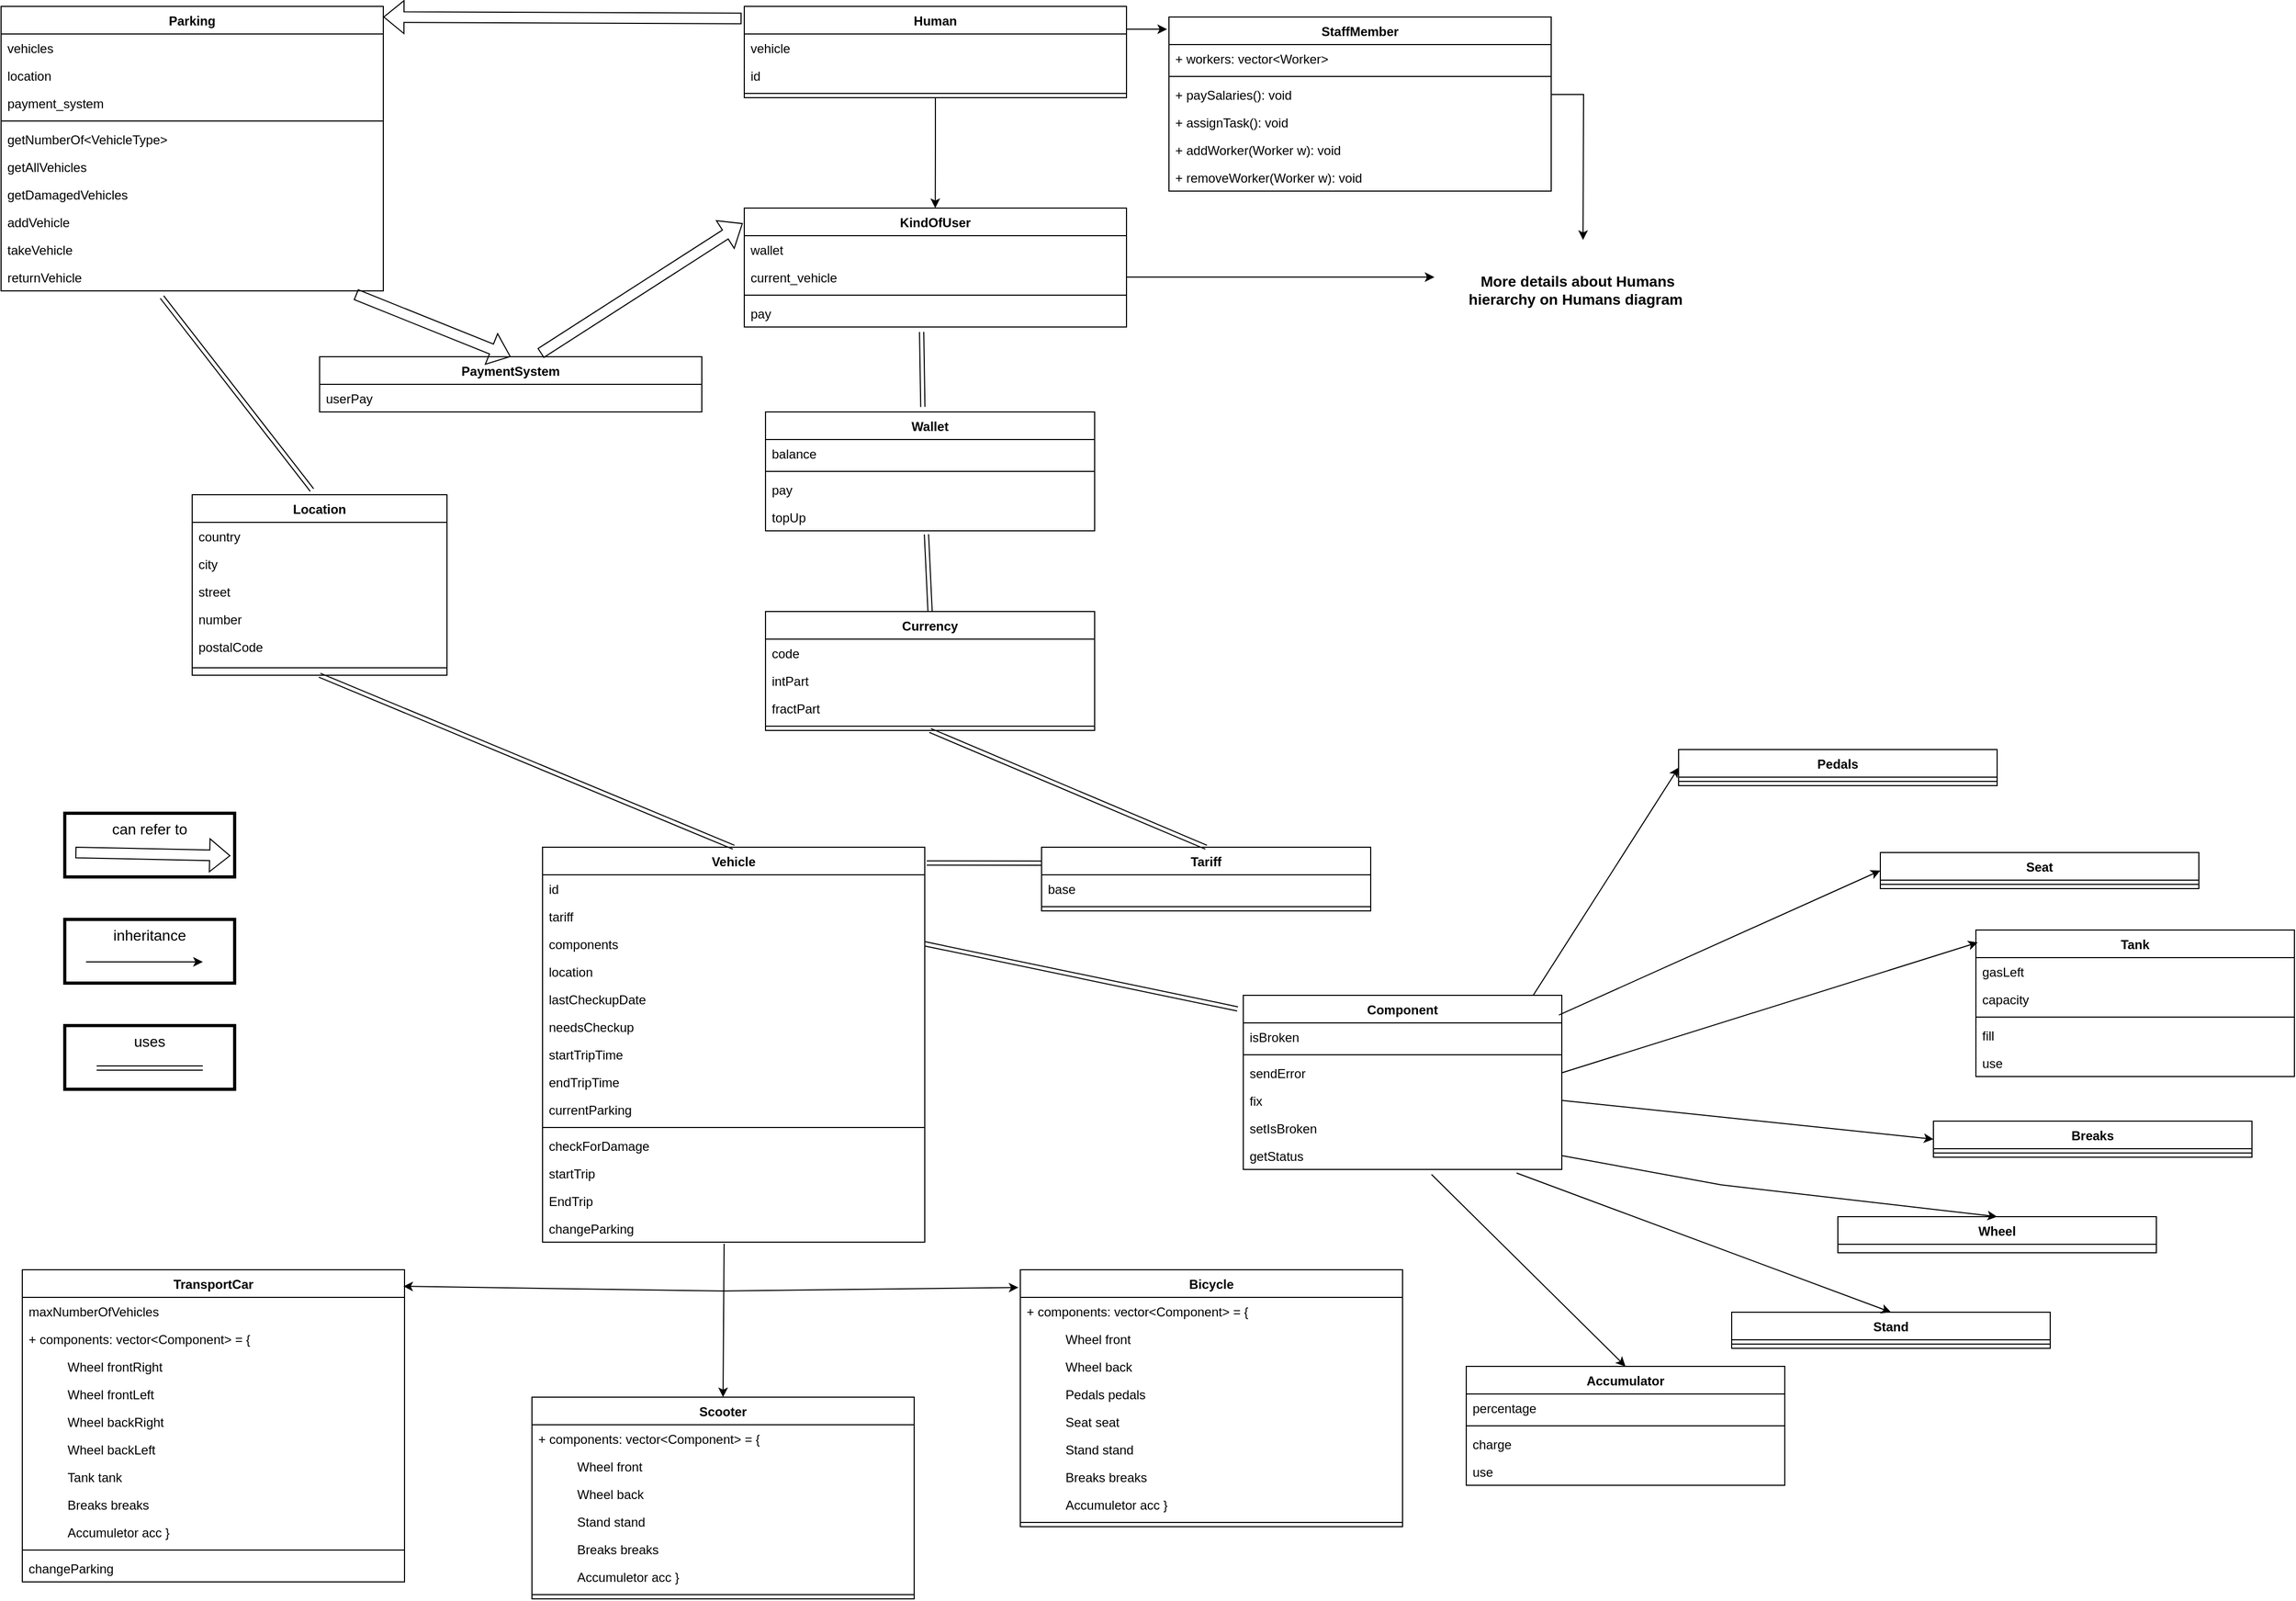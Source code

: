 <mxfile version="17.4.2" type="device"><diagram id="S_4VAa4CwIKbhs6M_bEo" name="project VETURILO"><mxGraphModel dx="2755" dy="2143" grid="1" gridSize="10" guides="1" tooltips="1" connect="1" arrows="1" fold="1" page="1" pageScale="1" pageWidth="2336" pageHeight="1654" math="0" shadow="0"><root><mxCell id="0"/><mxCell id="1" parent="0"/><mxCell id="WSlUKeIX54f9UJ-esuJ2-68" value="" style="rounded=0;whiteSpace=wrap;html=1;fontSize=14;strokeWidth=3;fillColor=none;" vertex="1" parent="1"><mxGeometry x="110" y="990" width="160" height="60" as="geometry"/></mxCell><mxCell id="YLOUUDb55RD043kRqQN2-1" value="Parking" style="swimlane;fontStyle=1;align=center;verticalAlign=top;childLayout=stackLayout;horizontal=1;startSize=26;horizontalStack=0;resizeParent=1;resizeParentMax=0;resizeLast=0;collapsible=1;marginBottom=0;" parent="1" vertex="1"><mxGeometry x="50" y="30" width="360" height="268" as="geometry"><mxRectangle x="150" y="107" width="80" height="26" as="alternateBounds"/></mxGeometry></mxCell><mxCell id="YLOUUDb55RD043kRqQN2-2" value="vehicles" style="text;strokeColor=none;fillColor=none;align=left;verticalAlign=top;spacingLeft=4;spacingRight=4;overflow=hidden;rotatable=0;points=[[0,0.5],[1,0.5]];portConstraint=eastwest;" parent="YLOUUDb55RD043kRqQN2-1" vertex="1"><mxGeometry y="26" width="360" height="26" as="geometry"/></mxCell><mxCell id="YLOUUDb55RD043kRqQN2-6" value="location" style="text;strokeColor=none;fillColor=none;align=left;verticalAlign=top;spacingLeft=4;spacingRight=4;overflow=hidden;rotatable=0;points=[[0,0.5],[1,0.5]];portConstraint=eastwest;" parent="YLOUUDb55RD043kRqQN2-1" vertex="1"><mxGeometry y="52" width="360" height="26" as="geometry"/></mxCell><mxCell id="YLOUUDb55RD043kRqQN2-11" value="payment_system" style="text;strokeColor=none;fillColor=none;align=left;verticalAlign=top;spacingLeft=4;spacingRight=4;overflow=hidden;rotatable=0;points=[[0,0.5],[1,0.5]];portConstraint=eastwest;" parent="YLOUUDb55RD043kRqQN2-1" vertex="1"><mxGeometry y="78" width="360" height="26" as="geometry"/></mxCell><mxCell id="YLOUUDb55RD043kRqQN2-3" value="" style="line;strokeWidth=1;fillColor=none;align=left;verticalAlign=middle;spacingTop=-1;spacingLeft=3;spacingRight=3;rotatable=0;labelPosition=right;points=[];portConstraint=eastwest;" parent="YLOUUDb55RD043kRqQN2-1" vertex="1"><mxGeometry y="104" width="360" height="8" as="geometry"/></mxCell><mxCell id="YLOUUDb55RD043kRqQN2-4" value="getNumberOf&lt;VehicleType&gt;" style="text;strokeColor=none;fillColor=none;align=left;verticalAlign=top;spacingLeft=4;spacingRight=4;overflow=hidden;rotatable=0;points=[[0,0.5],[1,0.5]];portConstraint=eastwest;" parent="YLOUUDb55RD043kRqQN2-1" vertex="1"><mxGeometry y="112" width="360" height="26" as="geometry"/></mxCell><mxCell id="YLOUUDb55RD043kRqQN2-7" value="getAllVehicles" style="text;strokeColor=none;fillColor=none;align=left;verticalAlign=top;spacingLeft=4;spacingRight=4;overflow=hidden;rotatable=0;points=[[0,0.5],[1,0.5]];portConstraint=eastwest;" parent="YLOUUDb55RD043kRqQN2-1" vertex="1"><mxGeometry y="138" width="360" height="26" as="geometry"/></mxCell><mxCell id="YLOUUDb55RD043kRqQN2-9" value="getDamagedVehicles" style="text;strokeColor=none;fillColor=none;align=left;verticalAlign=top;spacingLeft=4;spacingRight=4;overflow=hidden;rotatable=0;points=[[0,0.5],[1,0.5]];portConstraint=eastwest;" parent="YLOUUDb55RD043kRqQN2-1" vertex="1"><mxGeometry y="164" width="360" height="26" as="geometry"/></mxCell><mxCell id="YLOUUDb55RD043kRqQN2-8" value="addVehicle" style="text;strokeColor=none;fillColor=none;align=left;verticalAlign=top;spacingLeft=4;spacingRight=4;overflow=hidden;rotatable=0;points=[[0,0.5],[1,0.5]];portConstraint=eastwest;" parent="YLOUUDb55RD043kRqQN2-1" vertex="1"><mxGeometry y="190" width="360" height="26" as="geometry"/></mxCell><mxCell id="YLOUUDb55RD043kRqQN2-10" value="takeVehicle" style="text;strokeColor=none;fillColor=none;align=left;verticalAlign=top;spacingLeft=4;spacingRight=4;overflow=hidden;rotatable=0;points=[[0,0.5],[1,0.5]];portConstraint=eastwest;" parent="YLOUUDb55RD043kRqQN2-1" vertex="1"><mxGeometry y="216" width="360" height="26" as="geometry"/></mxCell><mxCell id="bBmMnNdwkHCHEvJm9ipz-1" value="returnVehicle" style="text;strokeColor=none;fillColor=none;align=left;verticalAlign=top;spacingLeft=4;spacingRight=4;overflow=hidden;rotatable=0;points=[[0,0.5],[1,0.5]];portConstraint=eastwest;" parent="YLOUUDb55RD043kRqQN2-1" vertex="1"><mxGeometry y="242" width="360" height="26" as="geometry"/></mxCell><mxCell id="WSlUKeIX54f9UJ-esuJ2-1" style="edgeStyle=orthogonalEdgeStyle;rounded=0;orthogonalLoop=1;jettySize=auto;html=1;exitX=1;exitY=0.25;exitDx=0;exitDy=0;entryX=-0.005;entryY=0.066;entryDx=0;entryDy=0;entryPerimeter=0;" edge="1" parent="1" source="YLOUUDb55RD043kRqQN2-27" target="bBmMnNdwkHCHEvJm9ipz-4"><mxGeometry relative="1" as="geometry"/></mxCell><mxCell id="WSlUKeIX54f9UJ-esuJ2-2" style="edgeStyle=orthogonalEdgeStyle;rounded=0;orthogonalLoop=1;jettySize=auto;html=1;exitX=0.5;exitY=1;exitDx=0;exitDy=0;" edge="1" parent="1" source="YLOUUDb55RD043kRqQN2-27"><mxGeometry relative="1" as="geometry"><mxPoint x="929.882" y="220" as="targetPoint"/></mxGeometry></mxCell><mxCell id="YLOUUDb55RD043kRqQN2-27" value="Human" style="swimlane;fontStyle=1;align=center;verticalAlign=top;childLayout=stackLayout;horizontal=1;startSize=26;horizontalStack=0;resizeParent=1;resizeParentMax=0;resizeLast=0;collapsible=1;marginBottom=0;" parent="1" vertex="1"><mxGeometry x="750" y="30" width="360" height="86" as="geometry"><mxRectangle x="150" y="107" width="80" height="26" as="alternateBounds"/></mxGeometry></mxCell><mxCell id="YLOUUDb55RD043kRqQN2-29" value="vehicle" style="text;strokeColor=none;fillColor=none;align=left;verticalAlign=top;spacingLeft=4;spacingRight=4;overflow=hidden;rotatable=0;points=[[0,0.5],[1,0.5]];portConstraint=eastwest;" parent="YLOUUDb55RD043kRqQN2-27" vertex="1"><mxGeometry y="26" width="360" height="26" as="geometry"/></mxCell><mxCell id="bBmMnNdwkHCHEvJm9ipz-19" value="id" style="text;strokeColor=none;fillColor=none;align=left;verticalAlign=top;spacingLeft=4;spacingRight=4;overflow=hidden;rotatable=0;points=[[0,0.5],[1,0.5]];portConstraint=eastwest;" parent="YLOUUDb55RD043kRqQN2-27" vertex="1"><mxGeometry y="52" width="360" height="26" as="geometry"/></mxCell><mxCell id="YLOUUDb55RD043kRqQN2-31" value="" style="line;strokeWidth=1;fillColor=none;align=left;verticalAlign=middle;spacingTop=-1;spacingLeft=3;spacingRight=3;rotatable=0;labelPosition=right;points=[];portConstraint=eastwest;" parent="YLOUUDb55RD043kRqQN2-27" vertex="1"><mxGeometry y="78" width="360" height="8" as="geometry"/></mxCell><mxCell id="YLOUUDb55RD043kRqQN2-45" value="Currency" style="swimlane;fontStyle=1;align=center;verticalAlign=top;childLayout=stackLayout;horizontal=1;startSize=26;horizontalStack=0;resizeParent=1;resizeParentMax=0;resizeLast=0;collapsible=1;marginBottom=0;" parent="1" vertex="1"><mxGeometry x="770" y="600" width="310" height="112" as="geometry"><mxRectangle x="1160" y="450" width="80" height="26" as="alternateBounds"/></mxGeometry></mxCell><mxCell id="YLOUUDb55RD043kRqQN2-46" value="code" style="text;strokeColor=none;fillColor=none;align=left;verticalAlign=top;spacingLeft=4;spacingRight=4;overflow=hidden;rotatable=0;points=[[0,0.5],[1,0.5]];portConstraint=eastwest;" parent="YLOUUDb55RD043kRqQN2-45" vertex="1"><mxGeometry y="26" width="310" height="26" as="geometry"/></mxCell><mxCell id="YLOUUDb55RD043kRqQN2-47" value="intPart" style="text;strokeColor=none;fillColor=none;align=left;verticalAlign=top;spacingLeft=4;spacingRight=4;overflow=hidden;rotatable=0;points=[[0,0.5],[1,0.5]];portConstraint=eastwest;" parent="YLOUUDb55RD043kRqQN2-45" vertex="1"><mxGeometry y="52" width="310" height="26" as="geometry"/></mxCell><mxCell id="YLOUUDb55RD043kRqQN2-48" value="fractPart" style="text;strokeColor=none;fillColor=none;align=left;verticalAlign=top;spacingLeft=4;spacingRight=4;overflow=hidden;rotatable=0;points=[[0,0.5],[1,0.5]];portConstraint=eastwest;" parent="YLOUUDb55RD043kRqQN2-45" vertex="1"><mxGeometry y="78" width="310" height="26" as="geometry"/></mxCell><mxCell id="YLOUUDb55RD043kRqQN2-49" value="" style="line;strokeWidth=1;fillColor=none;align=left;verticalAlign=middle;spacingTop=-1;spacingLeft=3;spacingRight=3;rotatable=0;labelPosition=right;points=[];portConstraint=eastwest;" parent="YLOUUDb55RD043kRqQN2-45" vertex="1"><mxGeometry y="104" width="310" height="8" as="geometry"/></mxCell><mxCell id="YLOUUDb55RD043kRqQN2-58" value="Location" style="swimlane;fontStyle=1;align=center;verticalAlign=top;childLayout=stackLayout;horizontal=1;startSize=26;horizontalStack=0;resizeParent=1;resizeParentMax=0;resizeLast=0;collapsible=1;marginBottom=0;" parent="1" vertex="1"><mxGeometry x="230" y="490" width="240" height="170" as="geometry"><mxRectangle x="150" y="107" width="80" height="26" as="alternateBounds"/></mxGeometry></mxCell><mxCell id="YLOUUDb55RD043kRqQN2-59" value="country" style="text;strokeColor=none;fillColor=none;align=left;verticalAlign=top;spacingLeft=4;spacingRight=4;overflow=hidden;rotatable=0;points=[[0,0.5],[1,0.5]];portConstraint=eastwest;" parent="YLOUUDb55RD043kRqQN2-58" vertex="1"><mxGeometry y="26" width="240" height="26" as="geometry"/></mxCell><mxCell id="YLOUUDb55RD043kRqQN2-60" value="city" style="text;strokeColor=none;fillColor=none;align=left;verticalAlign=top;spacingLeft=4;spacingRight=4;overflow=hidden;rotatable=0;points=[[0,0.5],[1,0.5]];portConstraint=eastwest;" parent="YLOUUDb55RD043kRqQN2-58" vertex="1"><mxGeometry y="52" width="240" height="26" as="geometry"/></mxCell><mxCell id="YLOUUDb55RD043kRqQN2-61" value="street" style="text;strokeColor=none;fillColor=none;align=left;verticalAlign=top;spacingLeft=4;spacingRight=4;overflow=hidden;rotatable=0;points=[[0,0.5],[1,0.5]];portConstraint=eastwest;" parent="YLOUUDb55RD043kRqQN2-58" vertex="1"><mxGeometry y="78" width="240" height="26" as="geometry"/></mxCell><mxCell id="YLOUUDb55RD043kRqQN2-64" value="number" style="text;strokeColor=none;fillColor=none;align=left;verticalAlign=top;spacingLeft=4;spacingRight=4;overflow=hidden;rotatable=0;points=[[0,0.5],[1,0.5]];portConstraint=eastwest;" parent="YLOUUDb55RD043kRqQN2-58" vertex="1"><mxGeometry y="104" width="240" height="26" as="geometry"/></mxCell><mxCell id="YLOUUDb55RD043kRqQN2-65" value="postalCode" style="text;strokeColor=none;fillColor=none;align=left;verticalAlign=top;spacingLeft=4;spacingRight=4;overflow=hidden;rotatable=0;points=[[0,0.5],[1,0.5]];portConstraint=eastwest;" parent="YLOUUDb55RD043kRqQN2-58" vertex="1"><mxGeometry y="130" width="240" height="26" as="geometry"/></mxCell><mxCell id="YLOUUDb55RD043kRqQN2-62" value="" style="line;strokeWidth=1;fillColor=none;align=left;verticalAlign=middle;spacingTop=-1;spacingLeft=3;spacingRight=3;rotatable=0;labelPosition=right;points=[];portConstraint=eastwest;" parent="YLOUUDb55RD043kRqQN2-58" vertex="1"><mxGeometry y="156" width="240" height="14" as="geometry"/></mxCell><mxCell id="f3sCzH0tAhXxh5UKrFag-5" value="" style="shape=flexArrow;endArrow=classic;html=1;rounded=0;exitX=-0.007;exitY=0.133;exitDx=0;exitDy=0;exitPerimeter=0;entryX=1.003;entryY=0.048;entryDx=0;entryDy=0;entryPerimeter=0;" parent="1" edge="1" source="YLOUUDb55RD043kRqQN2-27"><mxGeometry width="50" height="50" relative="1" as="geometry"><mxPoint x="647.84" y="41.266" as="sourcePoint"/><mxPoint x="410.0" y="39.998" as="targetPoint"/></mxGeometry></mxCell><mxCell id="bBmMnNdwkHCHEvJm9ipz-4" value="StaffMember" style="swimlane;fontStyle=1;align=center;verticalAlign=top;childLayout=stackLayout;horizontal=1;startSize=26;horizontalStack=0;resizeParent=1;resizeParentMax=0;resizeLast=0;collapsible=1;marginBottom=0;" parent="1" vertex="1"><mxGeometry x="1150" y="40" width="360" height="164" as="geometry"><mxRectangle x="150" y="107" width="80" height="26" as="alternateBounds"/></mxGeometry></mxCell><mxCell id="bBmMnNdwkHCHEvJm9ipz-5" value="+ workers: vector&lt;Worker&gt;" style="text;strokeColor=none;fillColor=none;align=left;verticalAlign=top;spacingLeft=4;spacingRight=4;overflow=hidden;rotatable=0;points=[[0,0.5],[1,0.5]];portConstraint=eastwest;" parent="bBmMnNdwkHCHEvJm9ipz-4" vertex="1"><mxGeometry y="26" width="360" height="26" as="geometry"/></mxCell><mxCell id="bBmMnNdwkHCHEvJm9ipz-8" value="" style="line;strokeWidth=1;fillColor=none;align=left;verticalAlign=middle;spacingTop=-1;spacingLeft=3;spacingRight=3;rotatable=0;labelPosition=right;points=[];portConstraint=eastwest;" parent="bBmMnNdwkHCHEvJm9ipz-4" vertex="1"><mxGeometry y="52" width="360" height="8" as="geometry"/></mxCell><mxCell id="bBmMnNdwkHCHEvJm9ipz-9" value="+ paySalaries(): void" style="text;strokeColor=none;fillColor=none;align=left;verticalAlign=top;spacingLeft=4;spacingRight=4;overflow=hidden;rotatable=0;points=[[0,0.5],[1,0.5]];portConstraint=eastwest;" parent="bBmMnNdwkHCHEvJm9ipz-4" vertex="1"><mxGeometry y="60" width="360" height="26" as="geometry"/></mxCell><mxCell id="bBmMnNdwkHCHEvJm9ipz-29" value="+ assignTask(): void" style="text;strokeColor=none;fillColor=none;align=left;verticalAlign=top;spacingLeft=4;spacingRight=4;overflow=hidden;rotatable=0;points=[[0,0.5],[1,0.5]];portConstraint=eastwest;" parent="bBmMnNdwkHCHEvJm9ipz-4" vertex="1"><mxGeometry y="86" width="360" height="26" as="geometry"/></mxCell><mxCell id="bBmMnNdwkHCHEvJm9ipz-25" value="+ addWorker(Worker w): void" style="text;strokeColor=none;fillColor=none;align=left;verticalAlign=top;spacingLeft=4;spacingRight=4;overflow=hidden;rotatable=0;points=[[0,0.5],[1,0.5]];portConstraint=eastwest;" parent="bBmMnNdwkHCHEvJm9ipz-4" vertex="1"><mxGeometry y="112" width="360" height="26" as="geometry"/></mxCell><mxCell id="bBmMnNdwkHCHEvJm9ipz-28" value="+ removeWorker(Worker w): void" style="text;strokeColor=none;fillColor=none;align=left;verticalAlign=top;spacingLeft=4;spacingRight=4;overflow=hidden;rotatable=0;points=[[0,0.5],[1,0.5]];portConstraint=eastwest;" parent="bBmMnNdwkHCHEvJm9ipz-4" vertex="1"><mxGeometry y="138" width="360" height="26" as="geometry"/></mxCell><mxCell id="qJ2LaeB5k4yHCNqP4Zvv-1" value="Component" style="swimlane;fontStyle=1;align=center;verticalAlign=top;childLayout=stackLayout;horizontal=1;startSize=26;horizontalStack=0;resizeParent=1;resizeParentMax=0;resizeLast=0;collapsible=1;marginBottom=0;" parent="1" vertex="1"><mxGeometry x="1220" y="961.5" width="300" height="164" as="geometry"><mxRectangle x="150" y="107" width="80" height="26" as="alternateBounds"/></mxGeometry></mxCell><mxCell id="qJ2LaeB5k4yHCNqP4Zvv-2" value="isBroken" style="text;strokeColor=none;fillColor=none;align=left;verticalAlign=top;spacingLeft=4;spacingRight=4;overflow=hidden;rotatable=0;points=[[0,0.5],[1,0.5]];portConstraint=eastwest;" parent="qJ2LaeB5k4yHCNqP4Zvv-1" vertex="1"><mxGeometry y="26" width="300" height="26" as="geometry"/></mxCell><mxCell id="qJ2LaeB5k4yHCNqP4Zvv-6" value="" style="line;strokeWidth=1;fillColor=none;align=left;verticalAlign=middle;spacingTop=-1;spacingLeft=3;spacingRight=3;rotatable=0;labelPosition=right;points=[];portConstraint=eastwest;" parent="qJ2LaeB5k4yHCNqP4Zvv-1" vertex="1"><mxGeometry y="52" width="300" height="8" as="geometry"/></mxCell><mxCell id="qJ2LaeB5k4yHCNqP4Zvv-7" value="sendError" style="text;strokeColor=none;fillColor=none;align=left;verticalAlign=top;spacingLeft=4;spacingRight=4;overflow=hidden;rotatable=0;points=[[0,0.5],[1,0.5]];portConstraint=eastwest;" parent="qJ2LaeB5k4yHCNqP4Zvv-1" vertex="1"><mxGeometry y="60" width="300" height="26" as="geometry"/></mxCell><mxCell id="qJ2LaeB5k4yHCNqP4Zvv-8" value="fix" style="text;strokeColor=none;fillColor=none;align=left;verticalAlign=top;spacingLeft=4;spacingRight=4;overflow=hidden;rotatable=0;points=[[0,0.5],[1,0.5]];portConstraint=eastwest;" parent="qJ2LaeB5k4yHCNqP4Zvv-1" vertex="1"><mxGeometry y="86" width="300" height="26" as="geometry"/></mxCell><mxCell id="qJ2LaeB5k4yHCNqP4Zvv-9" value="setIsBroken" style="text;strokeColor=none;fillColor=none;align=left;verticalAlign=top;spacingLeft=4;spacingRight=4;overflow=hidden;rotatable=0;points=[[0,0.5],[1,0.5]];portConstraint=eastwest;" parent="qJ2LaeB5k4yHCNqP4Zvv-1" vertex="1"><mxGeometry y="112" width="300" height="26" as="geometry"/></mxCell><mxCell id="qJ2LaeB5k4yHCNqP4Zvv-10" value="getStatus" style="text;strokeColor=none;fillColor=none;align=left;verticalAlign=top;spacingLeft=4;spacingRight=4;overflow=hidden;rotatable=0;points=[[0,0.5],[1,0.5]];portConstraint=eastwest;" parent="qJ2LaeB5k4yHCNqP4Zvv-1" vertex="1"><mxGeometry y="138" width="300" height="26" as="geometry"/></mxCell><mxCell id="qJ2LaeB5k4yHCNqP4Zvv-11" value="Accumulator" style="swimlane;fontStyle=1;align=center;verticalAlign=top;childLayout=stackLayout;horizontal=1;startSize=26;horizontalStack=0;resizeParent=1;resizeParentMax=0;resizeLast=0;collapsible=1;marginBottom=0;" parent="1" vertex="1"><mxGeometry x="1430" y="1311" width="300" height="112" as="geometry"><mxRectangle x="150" y="107" width="80" height="26" as="alternateBounds"/></mxGeometry></mxCell><mxCell id="qJ2LaeB5k4yHCNqP4Zvv-12" value="percentage" style="text;strokeColor=none;fillColor=none;align=left;verticalAlign=top;spacingLeft=4;spacingRight=4;overflow=hidden;rotatable=0;points=[[0,0.5],[1,0.5]];portConstraint=eastwest;" parent="qJ2LaeB5k4yHCNqP4Zvv-11" vertex="1"><mxGeometry y="26" width="300" height="26" as="geometry"/></mxCell><mxCell id="qJ2LaeB5k4yHCNqP4Zvv-13" value="" style="line;strokeWidth=1;fillColor=none;align=left;verticalAlign=middle;spacingTop=-1;spacingLeft=3;spacingRight=3;rotatable=0;labelPosition=right;points=[];portConstraint=eastwest;" parent="qJ2LaeB5k4yHCNqP4Zvv-11" vertex="1"><mxGeometry y="52" width="300" height="8" as="geometry"/></mxCell><mxCell id="qJ2LaeB5k4yHCNqP4Zvv-15" value="charge" style="text;strokeColor=none;fillColor=none;align=left;verticalAlign=top;spacingLeft=4;spacingRight=4;overflow=hidden;rotatable=0;points=[[0,0.5],[1,0.5]];portConstraint=eastwest;" parent="qJ2LaeB5k4yHCNqP4Zvv-11" vertex="1"><mxGeometry y="60" width="300" height="26" as="geometry"/></mxCell><mxCell id="qJ2LaeB5k4yHCNqP4Zvv-16" value="use" style="text;strokeColor=none;fillColor=none;align=left;verticalAlign=top;spacingLeft=4;spacingRight=4;overflow=hidden;rotatable=0;points=[[0,0.5],[1,0.5]];portConstraint=eastwest;" parent="qJ2LaeB5k4yHCNqP4Zvv-11" vertex="1"><mxGeometry y="86" width="300" height="26" as="geometry"/></mxCell><mxCell id="qJ2LaeB5k4yHCNqP4Zvv-18" value="Stand" style="swimlane;fontStyle=1;align=center;verticalAlign=top;childLayout=stackLayout;horizontal=1;startSize=26;horizontalStack=0;resizeParent=1;resizeParentMax=0;resizeLast=0;collapsible=1;marginBottom=0;" parent="1" vertex="1"><mxGeometry x="1680" y="1260" width="300" height="34" as="geometry"><mxRectangle x="150" y="107" width="80" height="26" as="alternateBounds"/></mxGeometry></mxCell><mxCell id="qJ2LaeB5k4yHCNqP4Zvv-20" value="" style="line;strokeWidth=1;fillColor=none;align=left;verticalAlign=middle;spacingTop=-1;spacingLeft=3;spacingRight=3;rotatable=0;labelPosition=right;points=[];portConstraint=eastwest;" parent="qJ2LaeB5k4yHCNqP4Zvv-18" vertex="1"><mxGeometry y="26" width="300" height="8" as="geometry"/></mxCell><mxCell id="qJ2LaeB5k4yHCNqP4Zvv-25" value="Wheel" style="swimlane;fontStyle=1;align=center;verticalAlign=top;childLayout=stackLayout;horizontal=1;startSize=26;horizontalStack=0;resizeParent=1;resizeParentMax=0;resizeLast=0;collapsible=1;marginBottom=0;" parent="1" vertex="1"><mxGeometry x="1780" y="1170" width="300" height="34" as="geometry"><mxRectangle x="150" y="107" width="80" height="26" as="alternateBounds"/></mxGeometry></mxCell><mxCell id="qJ2LaeB5k4yHCNqP4Zvv-32" value="Tank" style="swimlane;fontStyle=1;align=center;verticalAlign=top;childLayout=stackLayout;horizontal=1;startSize=26;horizontalStack=0;resizeParent=1;resizeParentMax=0;resizeLast=0;collapsible=1;marginBottom=0;" parent="1" vertex="1"><mxGeometry x="1910" y="900" width="300" height="138" as="geometry"><mxRectangle x="150" y="107" width="80" height="26" as="alternateBounds"/></mxGeometry></mxCell><mxCell id="qJ2LaeB5k4yHCNqP4Zvv-33" value="gasLeft" style="text;strokeColor=none;fillColor=none;align=left;verticalAlign=top;spacingLeft=4;spacingRight=4;overflow=hidden;rotatable=0;points=[[0,0.5],[1,0.5]];portConstraint=eastwest;" parent="qJ2LaeB5k4yHCNqP4Zvv-32" vertex="1"><mxGeometry y="26" width="300" height="26" as="geometry"/></mxCell><mxCell id="qJ2LaeB5k4yHCNqP4Zvv-60" value="capacity" style="text;strokeColor=none;fillColor=none;align=left;verticalAlign=top;spacingLeft=4;spacingRight=4;overflow=hidden;rotatable=0;points=[[0,0.5],[1,0.5]];portConstraint=eastwest;" parent="qJ2LaeB5k4yHCNqP4Zvv-32" vertex="1"><mxGeometry y="52" width="300" height="26" as="geometry"/></mxCell><mxCell id="qJ2LaeB5k4yHCNqP4Zvv-34" value="" style="line;strokeWidth=1;fillColor=none;align=left;verticalAlign=middle;spacingTop=-1;spacingLeft=3;spacingRight=3;rotatable=0;labelPosition=right;points=[];portConstraint=eastwest;" parent="qJ2LaeB5k4yHCNqP4Zvv-32" vertex="1"><mxGeometry y="78" width="300" height="8" as="geometry"/></mxCell><mxCell id="qJ2LaeB5k4yHCNqP4Zvv-36" value="fill" style="text;strokeColor=none;fillColor=none;align=left;verticalAlign=top;spacingLeft=4;spacingRight=4;overflow=hidden;rotatable=0;points=[[0,0.5],[1,0.5]];portConstraint=eastwest;" parent="qJ2LaeB5k4yHCNqP4Zvv-32" vertex="1"><mxGeometry y="86" width="300" height="26" as="geometry"/></mxCell><mxCell id="qJ2LaeB5k4yHCNqP4Zvv-37" value="use" style="text;strokeColor=none;fillColor=none;align=left;verticalAlign=top;spacingLeft=4;spacingRight=4;overflow=hidden;rotatable=0;points=[[0,0.5],[1,0.5]];portConstraint=eastwest;" parent="qJ2LaeB5k4yHCNqP4Zvv-32" vertex="1"><mxGeometry y="112" width="300" height="26" as="geometry"/></mxCell><mxCell id="qJ2LaeB5k4yHCNqP4Zvv-39" value="Seat" style="swimlane;fontStyle=1;align=center;verticalAlign=top;childLayout=stackLayout;horizontal=1;startSize=26;horizontalStack=0;resizeParent=1;resizeParentMax=0;resizeLast=0;collapsible=1;marginBottom=0;" parent="1" vertex="1"><mxGeometry x="1820" y="827" width="300" height="34" as="geometry"><mxRectangle x="150" y="107" width="80" height="26" as="alternateBounds"/></mxGeometry></mxCell><mxCell id="qJ2LaeB5k4yHCNqP4Zvv-41" value="" style="line;strokeWidth=1;fillColor=none;align=left;verticalAlign=middle;spacingTop=-1;spacingLeft=3;spacingRight=3;rotatable=0;labelPosition=right;points=[];portConstraint=eastwest;" parent="qJ2LaeB5k4yHCNqP4Zvv-39" vertex="1"><mxGeometry y="26" width="300" height="8" as="geometry"/></mxCell><mxCell id="qJ2LaeB5k4yHCNqP4Zvv-46" value="Pedals" style="swimlane;fontStyle=1;align=center;verticalAlign=top;childLayout=stackLayout;horizontal=1;startSize=26;horizontalStack=0;resizeParent=1;resizeParentMax=0;resizeLast=0;collapsible=1;marginBottom=0;" parent="1" vertex="1"><mxGeometry x="1630" y="730" width="300" height="34" as="geometry"><mxRectangle x="150" y="107" width="80" height="26" as="alternateBounds"/></mxGeometry></mxCell><mxCell id="qJ2LaeB5k4yHCNqP4Zvv-48" value="" style="line;strokeWidth=1;fillColor=none;align=left;verticalAlign=middle;spacingTop=-1;spacingLeft=3;spacingRight=3;rotatable=0;labelPosition=right;points=[];portConstraint=eastwest;" parent="qJ2LaeB5k4yHCNqP4Zvv-46" vertex="1"><mxGeometry y="26" width="300" height="8" as="geometry"/></mxCell><mxCell id="qJ2LaeB5k4yHCNqP4Zvv-53" value="Breaks" style="swimlane;fontStyle=1;align=center;verticalAlign=top;childLayout=stackLayout;horizontal=1;startSize=26;horizontalStack=0;resizeParent=1;resizeParentMax=0;resizeLast=0;collapsible=1;marginBottom=0;" parent="1" vertex="1"><mxGeometry x="1870" y="1080" width="300" height="34" as="geometry"><mxRectangle x="150" y="107" width="80" height="26" as="alternateBounds"/></mxGeometry></mxCell><mxCell id="qJ2LaeB5k4yHCNqP4Zvv-55" value="" style="line;strokeWidth=1;fillColor=none;align=left;verticalAlign=middle;spacingTop=-1;spacingLeft=3;spacingRight=3;rotatable=0;labelPosition=right;points=[];portConstraint=eastwest;" parent="qJ2LaeB5k4yHCNqP4Zvv-53" vertex="1"><mxGeometry y="26" width="300" height="8" as="geometry"/></mxCell><mxCell id="qJ2LaeB5k4yHCNqP4Zvv-70" value="Vehicle" style="swimlane;fontStyle=1;align=center;verticalAlign=top;childLayout=stackLayout;horizontal=1;startSize=26;horizontalStack=0;resizeParent=1;resizeParentMax=0;resizeLast=0;collapsible=1;marginBottom=0;" parent="1" vertex="1"><mxGeometry x="560" y="822" width="360" height="372" as="geometry"><mxRectangle x="150" y="107" width="80" height="26" as="alternateBounds"/></mxGeometry></mxCell><mxCell id="qJ2LaeB5k4yHCNqP4Zvv-71" value="id" style="text;strokeColor=none;fillColor=none;align=left;verticalAlign=top;spacingLeft=4;spacingRight=4;overflow=hidden;rotatable=0;points=[[0,0.5],[1,0.5]];portConstraint=eastwest;" parent="qJ2LaeB5k4yHCNqP4Zvv-70" vertex="1"><mxGeometry y="26" width="360" height="26" as="geometry"/></mxCell><mxCell id="WSlUKeIX54f9UJ-esuJ2-43" value="tariff" style="text;strokeColor=none;fillColor=none;align=left;verticalAlign=top;spacingLeft=4;spacingRight=4;overflow=hidden;rotatable=0;points=[[0,0.5],[1,0.5]];portConstraint=eastwest;" vertex="1" parent="qJ2LaeB5k4yHCNqP4Zvv-70"><mxGeometry y="52" width="360" height="26" as="geometry"/></mxCell><mxCell id="qJ2LaeB5k4yHCNqP4Zvv-72" value="components" style="text;strokeColor=none;fillColor=none;align=left;verticalAlign=top;spacingLeft=4;spacingRight=4;overflow=hidden;rotatable=0;points=[[0,0.5],[1,0.5]];portConstraint=eastwest;" parent="qJ2LaeB5k4yHCNqP4Zvv-70" vertex="1"><mxGeometry y="78" width="360" height="26" as="geometry"/></mxCell><mxCell id="qJ2LaeB5k4yHCNqP4Zvv-73" value="location" style="text;strokeColor=none;fillColor=none;align=left;verticalAlign=top;spacingLeft=4;spacingRight=4;overflow=hidden;rotatable=0;points=[[0,0.5],[1,0.5]];portConstraint=eastwest;" parent="qJ2LaeB5k4yHCNqP4Zvv-70" vertex="1"><mxGeometry y="104" width="360" height="26" as="geometry"/></mxCell><mxCell id="qJ2LaeB5k4yHCNqP4Zvv-77" value="lastCheckupDate" style="text;strokeColor=none;fillColor=none;align=left;verticalAlign=top;spacingLeft=4;spacingRight=4;overflow=hidden;rotatable=0;points=[[0,0.5],[1,0.5]];portConstraint=eastwest;" parent="qJ2LaeB5k4yHCNqP4Zvv-70" vertex="1"><mxGeometry y="130" width="360" height="26" as="geometry"/></mxCell><mxCell id="qJ2LaeB5k4yHCNqP4Zvv-78" value="needsCheckup" style="text;strokeColor=none;fillColor=none;align=left;verticalAlign=top;spacingLeft=4;spacingRight=4;overflow=hidden;rotatable=0;points=[[0,0.5],[1,0.5]];portConstraint=eastwest;" parent="qJ2LaeB5k4yHCNqP4Zvv-70" vertex="1"><mxGeometry y="156" width="360" height="26" as="geometry"/></mxCell><mxCell id="qJ2LaeB5k4yHCNqP4Zvv-79" value="startTripTime" style="text;strokeColor=none;fillColor=none;align=left;verticalAlign=top;spacingLeft=4;spacingRight=4;overflow=hidden;rotatable=0;points=[[0,0.5],[1,0.5]];portConstraint=eastwest;" parent="qJ2LaeB5k4yHCNqP4Zvv-70" vertex="1"><mxGeometry y="182" width="360" height="26" as="geometry"/></mxCell><mxCell id="qJ2LaeB5k4yHCNqP4Zvv-80" value="endTripTime" style="text;strokeColor=none;fillColor=none;align=left;verticalAlign=top;spacingLeft=4;spacingRight=4;overflow=hidden;rotatable=0;points=[[0,0.5],[1,0.5]];portConstraint=eastwest;" parent="qJ2LaeB5k4yHCNqP4Zvv-70" vertex="1"><mxGeometry y="208" width="360" height="26" as="geometry"/></mxCell><mxCell id="WSlUKeIX54f9UJ-esuJ2-11" value="currentParking" style="text;strokeColor=none;fillColor=none;align=left;verticalAlign=top;spacingLeft=4;spacingRight=4;overflow=hidden;rotatable=0;points=[[0,0.5],[1,0.5]];portConstraint=eastwest;" vertex="1" parent="qJ2LaeB5k4yHCNqP4Zvv-70"><mxGeometry y="234" width="360" height="26" as="geometry"/></mxCell><mxCell id="qJ2LaeB5k4yHCNqP4Zvv-74" value="" style="line;strokeWidth=1;fillColor=none;align=left;verticalAlign=middle;spacingTop=-1;spacingLeft=3;spacingRight=3;rotatable=0;labelPosition=right;points=[];portConstraint=eastwest;" parent="qJ2LaeB5k4yHCNqP4Zvv-70" vertex="1"><mxGeometry y="260" width="360" height="8" as="geometry"/></mxCell><mxCell id="qJ2LaeB5k4yHCNqP4Zvv-75" value="checkForDamage" style="text;strokeColor=none;fillColor=none;align=left;verticalAlign=top;spacingLeft=4;spacingRight=4;overflow=hidden;rotatable=0;points=[[0,0.5],[1,0.5]];portConstraint=eastwest;" parent="qJ2LaeB5k4yHCNqP4Zvv-70" vertex="1"><mxGeometry y="268" width="360" height="26" as="geometry"/></mxCell><mxCell id="qJ2LaeB5k4yHCNqP4Zvv-81" value="startTrip" style="text;strokeColor=none;fillColor=none;align=left;verticalAlign=top;spacingLeft=4;spacingRight=4;overflow=hidden;rotatable=0;points=[[0,0.5],[1,0.5]];portConstraint=eastwest;" parent="qJ2LaeB5k4yHCNqP4Zvv-70" vertex="1"><mxGeometry y="294" width="360" height="26" as="geometry"/></mxCell><mxCell id="qJ2LaeB5k4yHCNqP4Zvv-82" value="EndTrip" style="text;strokeColor=none;fillColor=none;align=left;verticalAlign=top;spacingLeft=4;spacingRight=4;overflow=hidden;rotatable=0;points=[[0,0.5],[1,0.5]];portConstraint=eastwest;" parent="qJ2LaeB5k4yHCNqP4Zvv-70" vertex="1"><mxGeometry y="320" width="360" height="26" as="geometry"/></mxCell><mxCell id="WSlUKeIX54f9UJ-esuJ2-13" value="changeParking" style="text;strokeColor=none;fillColor=none;align=left;verticalAlign=top;spacingLeft=4;spacingRight=4;overflow=hidden;rotatable=0;points=[[0,0.5],[1,0.5]];portConstraint=eastwest;" vertex="1" parent="qJ2LaeB5k4yHCNqP4Zvv-70"><mxGeometry y="346" width="360" height="26" as="geometry"/></mxCell><mxCell id="qJ2LaeB5k4yHCNqP4Zvv-83" value="Bicycle" style="swimlane;fontStyle=1;align=center;verticalAlign=top;childLayout=stackLayout;horizontal=1;startSize=26;horizontalStack=0;resizeParent=1;resizeParentMax=0;resizeLast=0;collapsible=1;marginBottom=0;" parent="1" vertex="1"><mxGeometry x="1010" y="1220" width="360" height="242" as="geometry"><mxRectangle x="150" y="107" width="80" height="26" as="alternateBounds"/></mxGeometry></mxCell><mxCell id="qJ2LaeB5k4yHCNqP4Zvv-85" value="+ components: vector&lt;Component&gt; = { &#10;" style="text;strokeColor=none;fillColor=none;align=left;verticalAlign=top;spacingLeft=4;spacingRight=4;overflow=hidden;rotatable=0;points=[[0,0.5],[1,0.5]];portConstraint=eastwest;" parent="qJ2LaeB5k4yHCNqP4Zvv-83" vertex="1"><mxGeometry y="26" width="360" height="26" as="geometry"/></mxCell><mxCell id="qJ2LaeB5k4yHCNqP4Zvv-97" value="           Wheel front &#10;" style="text;strokeColor=none;fillColor=none;align=left;verticalAlign=top;spacingLeft=4;spacingRight=4;overflow=hidden;rotatable=0;points=[[0,0.5],[1,0.5]];portConstraint=eastwest;" parent="qJ2LaeB5k4yHCNqP4Zvv-83" vertex="1"><mxGeometry y="52" width="360" height="26" as="geometry"/></mxCell><mxCell id="qJ2LaeB5k4yHCNqP4Zvv-99" value="           Wheel back&#10;" style="text;strokeColor=none;fillColor=none;align=left;verticalAlign=top;spacingLeft=4;spacingRight=4;overflow=hidden;rotatable=0;points=[[0,0.5],[1,0.5]];portConstraint=eastwest;" parent="qJ2LaeB5k4yHCNqP4Zvv-83" vertex="1"><mxGeometry y="78" width="360" height="26" as="geometry"/></mxCell><mxCell id="qJ2LaeB5k4yHCNqP4Zvv-100" value="           Pedals pedals &#10;" style="text;strokeColor=none;fillColor=none;align=left;verticalAlign=top;spacingLeft=4;spacingRight=4;overflow=hidden;rotatable=0;points=[[0,0.5],[1,0.5]];portConstraint=eastwest;" parent="qJ2LaeB5k4yHCNqP4Zvv-83" vertex="1"><mxGeometry y="104" width="360" height="26" as="geometry"/></mxCell><mxCell id="qJ2LaeB5k4yHCNqP4Zvv-101" value="           Seat seat &#10;" style="text;strokeColor=none;fillColor=none;align=left;verticalAlign=top;spacingLeft=4;spacingRight=4;overflow=hidden;rotatable=0;points=[[0,0.5],[1,0.5]];portConstraint=eastwest;" parent="qJ2LaeB5k4yHCNqP4Zvv-83" vertex="1"><mxGeometry y="130" width="360" height="26" as="geometry"/></mxCell><mxCell id="qJ2LaeB5k4yHCNqP4Zvv-102" value="           Stand stand &#10;" style="text;strokeColor=none;fillColor=none;align=left;verticalAlign=top;spacingLeft=4;spacingRight=4;overflow=hidden;rotatable=0;points=[[0,0.5],[1,0.5]];portConstraint=eastwest;" parent="qJ2LaeB5k4yHCNqP4Zvv-83" vertex="1"><mxGeometry y="156" width="360" height="26" as="geometry"/></mxCell><mxCell id="qJ2LaeB5k4yHCNqP4Zvv-103" value="           Breaks breaks &#10;" style="text;strokeColor=none;fillColor=none;align=left;verticalAlign=top;spacingLeft=4;spacingRight=4;overflow=hidden;rotatable=0;points=[[0,0.5],[1,0.5]];portConstraint=eastwest;" parent="qJ2LaeB5k4yHCNqP4Zvv-83" vertex="1"><mxGeometry y="182" width="360" height="26" as="geometry"/></mxCell><mxCell id="qJ2LaeB5k4yHCNqP4Zvv-104" value="           Accumuletor acc } &#10;" style="text;strokeColor=none;fillColor=none;align=left;verticalAlign=top;spacingLeft=4;spacingRight=4;overflow=hidden;rotatable=0;points=[[0,0.5],[1,0.5]];portConstraint=eastwest;" parent="qJ2LaeB5k4yHCNqP4Zvv-83" vertex="1"><mxGeometry y="208" width="360" height="26" as="geometry"/></mxCell><mxCell id="qJ2LaeB5k4yHCNqP4Zvv-91" value="" style="line;strokeWidth=1;fillColor=none;align=left;verticalAlign=middle;spacingTop=-1;spacingLeft=3;spacingRight=3;rotatable=0;labelPosition=right;points=[];portConstraint=eastwest;" parent="qJ2LaeB5k4yHCNqP4Zvv-83" vertex="1"><mxGeometry y="234" width="360" height="8" as="geometry"/></mxCell><mxCell id="qJ2LaeB5k4yHCNqP4Zvv-118" value="TransportCar" style="swimlane;fontStyle=1;align=center;verticalAlign=top;childLayout=stackLayout;horizontal=1;startSize=26;horizontalStack=0;resizeParent=1;resizeParentMax=0;resizeLast=0;collapsible=1;marginBottom=0;" parent="1" vertex="1"><mxGeometry x="70" y="1220" width="360" height="294" as="geometry"><mxRectangle x="150" y="107" width="80" height="26" as="alternateBounds"/></mxGeometry></mxCell><mxCell id="qJ2LaeB5k4yHCNqP4Zvv-130" value="maxNumberOfVehicles" style="text;strokeColor=none;fillColor=none;align=left;verticalAlign=top;spacingLeft=4;spacingRight=4;overflow=hidden;rotatable=0;points=[[0,0.5],[1,0.5]];portConstraint=eastwest;" parent="qJ2LaeB5k4yHCNqP4Zvv-118" vertex="1"><mxGeometry y="26" width="360" height="26" as="geometry"/></mxCell><mxCell id="qJ2LaeB5k4yHCNqP4Zvv-120" value="+ components: vector&lt;Component&gt; = { &#10;" style="text;strokeColor=none;fillColor=none;align=left;verticalAlign=top;spacingLeft=4;spacingRight=4;overflow=hidden;rotatable=0;points=[[0,0.5],[1,0.5]];portConstraint=eastwest;" parent="qJ2LaeB5k4yHCNqP4Zvv-118" vertex="1"><mxGeometry y="52" width="360" height="26" as="geometry"/></mxCell><mxCell id="qJ2LaeB5k4yHCNqP4Zvv-121" value="           Wheel frontRight" style="text;strokeColor=none;fillColor=none;align=left;verticalAlign=top;spacingLeft=4;spacingRight=4;overflow=hidden;rotatable=0;points=[[0,0.5],[1,0.5]];portConstraint=eastwest;" parent="qJ2LaeB5k4yHCNqP4Zvv-118" vertex="1"><mxGeometry y="78" width="360" height="26" as="geometry"/></mxCell><mxCell id="qJ2LaeB5k4yHCNqP4Zvv-132" value="           Wheel frontLeft" style="text;strokeColor=none;fillColor=none;align=left;verticalAlign=top;spacingLeft=4;spacingRight=4;overflow=hidden;rotatable=0;points=[[0,0.5],[1,0.5]];portConstraint=eastwest;" parent="qJ2LaeB5k4yHCNqP4Zvv-118" vertex="1"><mxGeometry y="104" width="360" height="26" as="geometry"/></mxCell><mxCell id="qJ2LaeB5k4yHCNqP4Zvv-122" value="           Wheel backRight" style="text;strokeColor=none;fillColor=none;align=left;verticalAlign=top;spacingLeft=4;spacingRight=4;overflow=hidden;rotatable=0;points=[[0,0.5],[1,0.5]];portConstraint=eastwest;" parent="qJ2LaeB5k4yHCNqP4Zvv-118" vertex="1"><mxGeometry y="130" width="360" height="26" as="geometry"/></mxCell><mxCell id="qJ2LaeB5k4yHCNqP4Zvv-133" value="           Wheel backLeft" style="text;strokeColor=none;fillColor=none;align=left;verticalAlign=top;spacingLeft=4;spacingRight=4;overflow=hidden;rotatable=0;points=[[0,0.5],[1,0.5]];portConstraint=eastwest;" parent="qJ2LaeB5k4yHCNqP4Zvv-118" vertex="1"><mxGeometry y="156" width="360" height="26" as="geometry"/></mxCell><mxCell id="qJ2LaeB5k4yHCNqP4Zvv-134" value="           Tank tank" style="text;strokeColor=none;fillColor=none;align=left;verticalAlign=top;spacingLeft=4;spacingRight=4;overflow=hidden;rotatable=0;points=[[0,0.5],[1,0.5]];portConstraint=eastwest;" parent="qJ2LaeB5k4yHCNqP4Zvv-118" vertex="1"><mxGeometry y="182" width="360" height="26" as="geometry"/></mxCell><mxCell id="qJ2LaeB5k4yHCNqP4Zvv-126" value="           Breaks breaks &#10;" style="text;strokeColor=none;fillColor=none;align=left;verticalAlign=top;spacingLeft=4;spacingRight=4;overflow=hidden;rotatable=0;points=[[0,0.5],[1,0.5]];portConstraint=eastwest;" parent="qJ2LaeB5k4yHCNqP4Zvv-118" vertex="1"><mxGeometry y="208" width="360" height="26" as="geometry"/></mxCell><mxCell id="qJ2LaeB5k4yHCNqP4Zvv-127" value="           Accumuletor acc } &#10;" style="text;strokeColor=none;fillColor=none;align=left;verticalAlign=top;spacingLeft=4;spacingRight=4;overflow=hidden;rotatable=0;points=[[0,0.5],[1,0.5]];portConstraint=eastwest;" parent="qJ2LaeB5k4yHCNqP4Zvv-118" vertex="1"><mxGeometry y="234" width="360" height="26" as="geometry"/></mxCell><mxCell id="qJ2LaeB5k4yHCNqP4Zvv-128" value="" style="line;strokeWidth=1;fillColor=none;align=left;verticalAlign=middle;spacingTop=-1;spacingLeft=3;spacingRight=3;rotatable=0;labelPosition=right;points=[];portConstraint=eastwest;" parent="qJ2LaeB5k4yHCNqP4Zvv-118" vertex="1"><mxGeometry y="260" width="360" height="8" as="geometry"/></mxCell><mxCell id="qJ2LaeB5k4yHCNqP4Zvv-129" value="changeParking" style="text;strokeColor=none;fillColor=none;align=left;verticalAlign=top;spacingLeft=4;spacingRight=4;overflow=hidden;rotatable=0;points=[[0,0.5],[1,0.5]];portConstraint=eastwest;" parent="qJ2LaeB5k4yHCNqP4Zvv-118" vertex="1"><mxGeometry y="268" width="360" height="26" as="geometry"/></mxCell><mxCell id="qJ2LaeB5k4yHCNqP4Zvv-149" value="Scooter" style="swimlane;fontStyle=1;align=center;verticalAlign=top;childLayout=stackLayout;horizontal=1;startSize=26;horizontalStack=0;resizeParent=1;resizeParentMax=0;resizeLast=0;collapsible=1;marginBottom=0;" parent="1" vertex="1"><mxGeometry x="550" y="1340" width="360" height="190" as="geometry"><mxRectangle x="150" y="107" width="80" height="26" as="alternateBounds"/></mxGeometry></mxCell><mxCell id="qJ2LaeB5k4yHCNqP4Zvv-151" value="+ components: vector&lt;Component&gt; = { &#10;" style="text;strokeColor=none;fillColor=none;align=left;verticalAlign=top;spacingLeft=4;spacingRight=4;overflow=hidden;rotatable=0;points=[[0,0.5],[1,0.5]];portConstraint=eastwest;" parent="qJ2LaeB5k4yHCNqP4Zvv-149" vertex="1"><mxGeometry y="26" width="360" height="26" as="geometry"/></mxCell><mxCell id="qJ2LaeB5k4yHCNqP4Zvv-152" value="           Wheel front &#10;" style="text;strokeColor=none;fillColor=none;align=left;verticalAlign=top;spacingLeft=4;spacingRight=4;overflow=hidden;rotatable=0;points=[[0,0.5],[1,0.5]];portConstraint=eastwest;" parent="qJ2LaeB5k4yHCNqP4Zvv-149" vertex="1"><mxGeometry y="52" width="360" height="26" as="geometry"/></mxCell><mxCell id="qJ2LaeB5k4yHCNqP4Zvv-153" value="           Wheel back&#10;" style="text;strokeColor=none;fillColor=none;align=left;verticalAlign=top;spacingLeft=4;spacingRight=4;overflow=hidden;rotatable=0;points=[[0,0.5],[1,0.5]];portConstraint=eastwest;" parent="qJ2LaeB5k4yHCNqP4Zvv-149" vertex="1"><mxGeometry y="78" width="360" height="26" as="geometry"/></mxCell><mxCell id="qJ2LaeB5k4yHCNqP4Zvv-156" value="           Stand stand &#10;" style="text;strokeColor=none;fillColor=none;align=left;verticalAlign=top;spacingLeft=4;spacingRight=4;overflow=hidden;rotatable=0;points=[[0,0.5],[1,0.5]];portConstraint=eastwest;" parent="qJ2LaeB5k4yHCNqP4Zvv-149" vertex="1"><mxGeometry y="104" width="360" height="26" as="geometry"/></mxCell><mxCell id="qJ2LaeB5k4yHCNqP4Zvv-157" value="           Breaks breaks &#10;" style="text;strokeColor=none;fillColor=none;align=left;verticalAlign=top;spacingLeft=4;spacingRight=4;overflow=hidden;rotatable=0;points=[[0,0.5],[1,0.5]];portConstraint=eastwest;" parent="qJ2LaeB5k4yHCNqP4Zvv-149" vertex="1"><mxGeometry y="130" width="360" height="26" as="geometry"/></mxCell><mxCell id="qJ2LaeB5k4yHCNqP4Zvv-158" value="           Accumuletor acc } &#10;" style="text;strokeColor=none;fillColor=none;align=left;verticalAlign=top;spacingLeft=4;spacingRight=4;overflow=hidden;rotatable=0;points=[[0,0.5],[1,0.5]];portConstraint=eastwest;" parent="qJ2LaeB5k4yHCNqP4Zvv-149" vertex="1"><mxGeometry y="156" width="360" height="26" as="geometry"/></mxCell><mxCell id="qJ2LaeB5k4yHCNqP4Zvv-159" value="" style="line;strokeWidth=1;fillColor=none;align=left;verticalAlign=middle;spacingTop=-1;spacingLeft=3;spacingRight=3;rotatable=0;labelPosition=right;points=[];portConstraint=eastwest;" parent="qJ2LaeB5k4yHCNqP4Zvv-149" vertex="1"><mxGeometry y="182" width="360" height="8" as="geometry"/></mxCell><mxCell id="qJ2LaeB5k4yHCNqP4Zvv-161" value="" style="endArrow=classic;html=1;rounded=0;entryX=0.5;entryY=0;entryDx=0;entryDy=0;exitX=0.475;exitY=1.059;exitDx=0;exitDy=0;exitPerimeter=0;" parent="1" target="qJ2LaeB5k4yHCNqP4Zvv-149" edge="1" source="WSlUKeIX54f9UJ-esuJ2-13"><mxGeometry width="50" height="50" relative="1" as="geometry"><mxPoint x="730" y="1190" as="sourcePoint"/><mxPoint x="800" y="1170" as="targetPoint"/></mxGeometry></mxCell><mxCell id="qJ2LaeB5k4yHCNqP4Zvv-162" value="" style="endArrow=classic;html=1;rounded=0;entryX=0.997;entryY=0.053;entryDx=0;entryDy=0;entryPerimeter=0;" parent="1" target="qJ2LaeB5k4yHCNqP4Zvv-118" edge="1"><mxGeometry width="50" height="50" relative="1" as="geometry"><mxPoint x="730" y="1240" as="sourcePoint"/><mxPoint x="800" y="1170" as="targetPoint"/></mxGeometry></mxCell><mxCell id="qJ2LaeB5k4yHCNqP4Zvv-163" value="" style="endArrow=classic;html=1;rounded=0;entryX=-0.005;entryY=0.069;entryDx=0;entryDy=0;entryPerimeter=0;" parent="1" target="qJ2LaeB5k4yHCNqP4Zvv-83" edge="1"><mxGeometry width="50" height="50" relative="1" as="geometry"><mxPoint x="730" y="1240" as="sourcePoint"/><mxPoint x="720" y="1170" as="targetPoint"/></mxGeometry></mxCell><mxCell id="WSlUKeIX54f9UJ-esuJ2-3" value="KindOfUser" style="swimlane;fontStyle=1;align=center;verticalAlign=top;childLayout=stackLayout;horizontal=1;startSize=26;horizontalStack=0;resizeParent=1;resizeParentMax=0;resizeLast=0;collapsible=1;marginBottom=0;" vertex="1" parent="1"><mxGeometry x="750" y="220" width="360" height="112" as="geometry"><mxRectangle x="150" y="107" width="80" height="26" as="alternateBounds"/></mxGeometry></mxCell><mxCell id="WSlUKeIX54f9UJ-esuJ2-4" value="wallet" style="text;strokeColor=none;fillColor=none;align=left;verticalAlign=top;spacingLeft=4;spacingRight=4;overflow=hidden;rotatable=0;points=[[0,0.5],[1,0.5]];portConstraint=eastwest;" vertex="1" parent="WSlUKeIX54f9UJ-esuJ2-3"><mxGeometry y="26" width="360" height="26" as="geometry"/></mxCell><mxCell id="WSlUKeIX54f9UJ-esuJ2-10" value="current_vehicle" style="text;strokeColor=none;fillColor=none;align=left;verticalAlign=top;spacingLeft=4;spacingRight=4;overflow=hidden;rotatable=0;points=[[0,0.5],[1,0.5]];portConstraint=eastwest;" vertex="1" parent="WSlUKeIX54f9UJ-esuJ2-3"><mxGeometry y="52" width="360" height="26" as="geometry"/></mxCell><mxCell id="WSlUKeIX54f9UJ-esuJ2-5" value="" style="line;strokeWidth=1;fillColor=none;align=left;verticalAlign=middle;spacingTop=-1;spacingLeft=3;spacingRight=3;rotatable=0;labelPosition=right;points=[];portConstraint=eastwest;" vertex="1" parent="WSlUKeIX54f9UJ-esuJ2-3"><mxGeometry y="78" width="360" height="8" as="geometry"/></mxCell><mxCell id="WSlUKeIX54f9UJ-esuJ2-6" value="pay" style="text;strokeColor=none;fillColor=none;align=left;verticalAlign=top;spacingLeft=4;spacingRight=4;overflow=hidden;rotatable=0;points=[[0,0.5],[1,0.5]];portConstraint=eastwest;" vertex="1" parent="WSlUKeIX54f9UJ-esuJ2-3"><mxGeometry y="86" width="360" height="26" as="geometry"/></mxCell><mxCell id="WSlUKeIX54f9UJ-esuJ2-14" value="Wallet" style="swimlane;fontStyle=1;align=center;verticalAlign=top;childLayout=stackLayout;horizontal=1;startSize=26;horizontalStack=0;resizeParent=1;resizeParentMax=0;resizeLast=0;collapsible=1;marginBottom=0;" vertex="1" parent="1"><mxGeometry x="770" y="412" width="310" height="112" as="geometry"><mxRectangle x="1160" y="450" width="80" height="26" as="alternateBounds"/></mxGeometry></mxCell><mxCell id="WSlUKeIX54f9UJ-esuJ2-15" value="balance" style="text;strokeColor=none;fillColor=none;align=left;verticalAlign=top;spacingLeft=4;spacingRight=4;overflow=hidden;rotatable=0;points=[[0,0.5],[1,0.5]];portConstraint=eastwest;" vertex="1" parent="WSlUKeIX54f9UJ-esuJ2-14"><mxGeometry y="26" width="310" height="26" as="geometry"/></mxCell><mxCell id="WSlUKeIX54f9UJ-esuJ2-18" value="" style="line;strokeWidth=1;fillColor=none;align=left;verticalAlign=middle;spacingTop=-1;spacingLeft=3;spacingRight=3;rotatable=0;labelPosition=right;points=[];portConstraint=eastwest;" vertex="1" parent="WSlUKeIX54f9UJ-esuJ2-14"><mxGeometry y="52" width="310" height="8" as="geometry"/></mxCell><mxCell id="WSlUKeIX54f9UJ-esuJ2-19" value="pay" style="text;strokeColor=none;fillColor=none;align=left;verticalAlign=top;spacingLeft=4;spacingRight=4;overflow=hidden;rotatable=0;points=[[0,0.5],[1,0.5]];portConstraint=eastwest;" vertex="1" parent="WSlUKeIX54f9UJ-esuJ2-14"><mxGeometry y="60" width="310" height="26" as="geometry"/></mxCell><mxCell id="WSlUKeIX54f9UJ-esuJ2-20" value="topUp" style="text;strokeColor=none;fillColor=none;align=left;verticalAlign=top;spacingLeft=4;spacingRight=4;overflow=hidden;rotatable=0;points=[[0,0.5],[1,0.5]];portConstraint=eastwest;" vertex="1" parent="WSlUKeIX54f9UJ-esuJ2-14"><mxGeometry y="86" width="310" height="26" as="geometry"/></mxCell><mxCell id="WSlUKeIX54f9UJ-esuJ2-21" style="edgeStyle=orthogonalEdgeStyle;rounded=0;orthogonalLoop=1;jettySize=auto;html=1;exitX=1;exitY=0.5;exitDx=0;exitDy=0;" edge="1" parent="1" source="WSlUKeIX54f9UJ-esuJ2-10"><mxGeometry relative="1" as="geometry"><mxPoint x="1400" y="285" as="targetPoint"/></mxGeometry></mxCell><mxCell id="WSlUKeIX54f9UJ-esuJ2-22" style="edgeStyle=orthogonalEdgeStyle;rounded=0;orthogonalLoop=1;jettySize=auto;html=1;exitX=1;exitY=0.5;exitDx=0;exitDy=0;" edge="1" parent="1" source="bBmMnNdwkHCHEvJm9ipz-9"><mxGeometry relative="1" as="geometry"><mxPoint x="1540" y="250" as="targetPoint"/></mxGeometry></mxCell><mxCell id="WSlUKeIX54f9UJ-esuJ2-23" value="More details about Humans hierarchy on Humans diagram&amp;nbsp;" style="text;html=1;strokeColor=none;fillColor=none;align=center;verticalAlign=middle;whiteSpace=wrap;rounded=0;strokeWidth=1;fontSize=14;fontStyle=1" vertex="1" parent="1"><mxGeometry x="1420" y="262" width="230" height="70" as="geometry"/></mxCell><mxCell id="WSlUKeIX54f9UJ-esuJ2-26" value="PaymentSystem" style="swimlane;fontStyle=1;align=center;verticalAlign=top;childLayout=stackLayout;horizontal=1;startSize=26;horizontalStack=0;resizeParent=1;resizeParentMax=0;resizeLast=0;collapsible=1;marginBottom=0;" vertex="1" parent="1"><mxGeometry x="350" y="360" width="360" height="52" as="geometry"><mxRectangle x="150" y="107" width="80" height="26" as="alternateBounds"/></mxGeometry></mxCell><mxCell id="WSlUKeIX54f9UJ-esuJ2-35" value="userPay" style="text;strokeColor=none;fillColor=none;align=left;verticalAlign=top;spacingLeft=4;spacingRight=4;overflow=hidden;rotatable=0;points=[[0,0.5],[1,0.5]];portConstraint=eastwest;" vertex="1" parent="WSlUKeIX54f9UJ-esuJ2-26"><mxGeometry y="26" width="360" height="26" as="geometry"/></mxCell><mxCell id="WSlUKeIX54f9UJ-esuJ2-38" value="" style="shape=link;html=1;rounded=0;fontSize=14;exitX=0.5;exitY=1;exitDx=0;exitDy=0;entryX=0.5;entryY=0;entryDx=0;entryDy=0;" edge="1" parent="1" source="YLOUUDb55RD043kRqQN2-58" target="qJ2LaeB5k4yHCNqP4Zvv-70"><mxGeometry width="100" relative="1" as="geometry"><mxPoint x="270" y="720" as="sourcePoint"/><mxPoint x="370" y="720" as="targetPoint"/></mxGeometry></mxCell><mxCell id="WSlUKeIX54f9UJ-esuJ2-39" value="" style="shape=flexArrow;endArrow=classic;html=1;rounded=0;entryX=0.5;entryY=0;entryDx=0;entryDy=0;exitX=0.928;exitY=1.131;exitDx=0;exitDy=0;exitPerimeter=0;" edge="1" parent="1" source="bBmMnNdwkHCHEvJm9ipz-1" target="WSlUKeIX54f9UJ-esuJ2-26"><mxGeometry width="50" height="50" relative="1" as="geometry"><mxPoint x="620.08" y="170" as="sourcePoint"/><mxPoint x="320.0" y="290" as="targetPoint"/></mxGeometry></mxCell><mxCell id="WSlUKeIX54f9UJ-esuJ2-40" value="" style="shape=link;html=1;rounded=0;fontSize=14;entryX=0.47;entryY=-0.026;entryDx=0;entryDy=0;entryPerimeter=0;exitX=0.421;exitY=1.222;exitDx=0;exitDy=0;exitPerimeter=0;" edge="1" parent="1" source="bBmMnNdwkHCHEvJm9ipz-1" target="YLOUUDb55RD043kRqQN2-58"><mxGeometry width="100" relative="1" as="geometry"><mxPoint x="160" y="350" as="sourcePoint"/><mxPoint x="260" y="350" as="targetPoint"/></mxGeometry></mxCell><mxCell id="WSlUKeIX54f9UJ-esuJ2-41" value="" style="shape=link;html=1;rounded=0;fontSize=14;exitX=0.464;exitY=1.181;exitDx=0;exitDy=0;exitPerimeter=0;entryX=0.478;entryY=-0.042;entryDx=0;entryDy=0;entryPerimeter=0;" edge="1" parent="1" source="WSlUKeIX54f9UJ-esuJ2-6" target="WSlUKeIX54f9UJ-esuJ2-14"><mxGeometry width="100" relative="1" as="geometry"><mxPoint x="1169" y="660" as="sourcePoint"/><mxPoint x="1240" y="720" as="targetPoint"/></mxGeometry></mxCell><mxCell id="WSlUKeIX54f9UJ-esuJ2-42" value="" style="shape=link;html=1;rounded=0;fontSize=14;exitX=0.489;exitY=1.127;exitDx=0;exitDy=0;exitPerimeter=0;entryX=0.5;entryY=0;entryDx=0;entryDy=0;" edge="1" parent="1" source="WSlUKeIX54f9UJ-esuJ2-20" target="YLOUUDb55RD043kRqQN2-45"><mxGeometry width="100" relative="1" as="geometry"><mxPoint x="927.04" y="346.706" as="sourcePoint"/><mxPoint x="928.18" y="417.296" as="targetPoint"/></mxGeometry></mxCell><mxCell id="WSlUKeIX54f9UJ-esuJ2-44" value="Tariff" style="swimlane;fontStyle=1;align=center;verticalAlign=top;childLayout=stackLayout;horizontal=1;startSize=26;horizontalStack=0;resizeParent=1;resizeParentMax=0;resizeLast=0;collapsible=1;marginBottom=0;" vertex="1" parent="1"><mxGeometry x="1030" y="822" width="310" height="60" as="geometry"><mxRectangle x="1160" y="450" width="80" height="26" as="alternateBounds"/></mxGeometry></mxCell><mxCell id="WSlUKeIX54f9UJ-esuJ2-45" value="base" style="text;strokeColor=none;fillColor=none;align=left;verticalAlign=top;spacingLeft=4;spacingRight=4;overflow=hidden;rotatable=0;points=[[0,0.5],[1,0.5]];portConstraint=eastwest;" vertex="1" parent="WSlUKeIX54f9UJ-esuJ2-44"><mxGeometry y="26" width="310" height="26" as="geometry"/></mxCell><mxCell id="WSlUKeIX54f9UJ-esuJ2-48" value="" style="line;strokeWidth=1;fillColor=none;align=left;verticalAlign=middle;spacingTop=-1;spacingLeft=3;spacingRight=3;rotatable=0;labelPosition=right;points=[];portConstraint=eastwest;" vertex="1" parent="WSlUKeIX54f9UJ-esuJ2-44"><mxGeometry y="52" width="310" height="8" as="geometry"/></mxCell><mxCell id="WSlUKeIX54f9UJ-esuJ2-49" value="" style="shape=link;html=1;rounded=0;fontSize=14;exitX=0.5;exitY=1;exitDx=0;exitDy=0;entryX=0.5;entryY=0;entryDx=0;entryDy=0;" edge="1" parent="1" source="YLOUUDb55RD043kRqQN2-45" target="WSlUKeIX54f9UJ-esuJ2-44"><mxGeometry width="100" relative="1" as="geometry"><mxPoint x="960.0" y="749.302" as="sourcePoint"/><mxPoint x="963.41" y="822" as="targetPoint"/></mxGeometry></mxCell><mxCell id="WSlUKeIX54f9UJ-esuJ2-50" value="" style="shape=link;html=1;rounded=0;fontSize=14;exitX=1.005;exitY=0.04;exitDx=0;exitDy=0;entryX=0;entryY=0.25;entryDx=0;entryDy=0;exitPerimeter=0;" edge="1" parent="1" source="qJ2LaeB5k4yHCNqP4Zvv-70" target="WSlUKeIX54f9UJ-esuJ2-44"><mxGeometry width="100" relative="1" as="geometry"><mxPoint x="960" y="900" as="sourcePoint"/><mxPoint x="1260" y="1010" as="targetPoint"/></mxGeometry></mxCell><mxCell id="WSlUKeIX54f9UJ-esuJ2-51" value="" style="shape=link;html=1;rounded=0;fontSize=14;exitX=1;exitY=0.5;exitDx=0;exitDy=0;entryX=-0.018;entryY=0.078;entryDx=0;entryDy=0;entryPerimeter=0;" edge="1" parent="1" source="qJ2LaeB5k4yHCNqP4Zvv-72" target="qJ2LaeB5k4yHCNqP4Zvv-1"><mxGeometry width="100" relative="1" as="geometry"><mxPoint x="1050" y="953.5" as="sourcePoint"/><mxPoint x="1440" y="1115.5" as="targetPoint"/></mxGeometry></mxCell><mxCell id="WSlUKeIX54f9UJ-esuJ2-52" value="" style="endArrow=classic;html=1;rounded=0;entryX=0.5;entryY=0;entryDx=0;entryDy=0;exitX=0.591;exitY=1.184;exitDx=0;exitDy=0;exitPerimeter=0;" edge="1" parent="1" source="qJ2LaeB5k4yHCNqP4Zvv-10" target="qJ2LaeB5k4yHCNqP4Zvv-11"><mxGeometry width="50" height="50" relative="1" as="geometry"><mxPoint x="1754" y="1045.15" as="sourcePoint"/><mxPoint x="2032.2" y="1041.848" as="targetPoint"/></mxGeometry></mxCell><mxCell id="WSlUKeIX54f9UJ-esuJ2-53" value="" style="endArrow=classic;html=1;rounded=0;entryX=0.5;entryY=0;entryDx=0;entryDy=0;exitX=0.858;exitY=1.129;exitDx=0;exitDy=0;exitPerimeter=0;" edge="1" parent="1" source="qJ2LaeB5k4yHCNqP4Zvv-10" target="qJ2LaeB5k4yHCNqP4Zvv-18"><mxGeometry width="50" height="50" relative="1" as="geometry"><mxPoint x="1540.0" y="1091.144" as="sourcePoint"/><mxPoint x="1722.7" y="1271.86" as="targetPoint"/></mxGeometry></mxCell><mxCell id="WSlUKeIX54f9UJ-esuJ2-54" value="" style="endArrow=classic;html=1;rounded=0;entryX=0.5;entryY=0;entryDx=0;entryDy=0;exitX=1;exitY=0.5;exitDx=0;exitDy=0;" edge="1" parent="1" source="qJ2LaeB5k4yHCNqP4Zvv-10" target="qJ2LaeB5k4yHCNqP4Zvv-25"><mxGeometry width="50" height="50" relative="1" as="geometry"><mxPoint x="1487.4" y="1138.854" as="sourcePoint"/><mxPoint x="1840" y="1270" as="targetPoint"/><Array as="points"><mxPoint x="1670" y="1140"/></Array></mxGeometry></mxCell><mxCell id="WSlUKeIX54f9UJ-esuJ2-55" value="" style="endArrow=classic;html=1;rounded=0;entryX=0;entryY=0.5;entryDx=0;entryDy=0;exitX=1;exitY=0.5;exitDx=0;exitDy=0;" edge="1" parent="1" source="qJ2LaeB5k4yHCNqP4Zvv-8" target="qJ2LaeB5k4yHCNqP4Zvv-53"><mxGeometry width="50" height="50" relative="1" as="geometry"><mxPoint x="1540" y="977.924" as="sourcePoint"/><mxPoint x="1892.6" y="1109.07" as="targetPoint"/></mxGeometry></mxCell><mxCell id="WSlUKeIX54f9UJ-esuJ2-56" value="" style="endArrow=classic;html=1;rounded=0;entryX=0.006;entryY=0.085;entryDx=0;entryDy=0;exitX=1;exitY=0.5;exitDx=0;exitDy=0;entryPerimeter=0;" edge="1" parent="1" source="qJ2LaeB5k4yHCNqP4Zvv-7" target="qJ2LaeB5k4yHCNqP4Zvv-32"><mxGeometry width="50" height="50" relative="1" as="geometry"><mxPoint x="1557.4" y="882.004" as="sourcePoint"/><mxPoint x="1910" y="1013.15" as="targetPoint"/></mxGeometry></mxCell><mxCell id="WSlUKeIX54f9UJ-esuJ2-57" value="" style="endArrow=classic;html=1;rounded=0;entryX=0;entryY=0.5;entryDx=0;entryDy=0;exitX=0.991;exitY=0.113;exitDx=0;exitDy=0;exitPerimeter=0;" edge="1" parent="1" source="qJ2LaeB5k4yHCNqP4Zvv-1" target="qJ2LaeB5k4yHCNqP4Zvv-39"><mxGeometry width="50" height="50" relative="1" as="geometry"><mxPoint x="1517.4" y="1168.854" as="sourcePoint"/><mxPoint x="1870" y="1300" as="targetPoint"/></mxGeometry></mxCell><mxCell id="WSlUKeIX54f9UJ-esuJ2-58" value="" style="endArrow=classic;html=1;rounded=0;entryX=0;entryY=0.5;entryDx=0;entryDy=0;exitX=0.91;exitY=0.001;exitDx=0;exitDy=0;exitPerimeter=0;" edge="1" parent="1" source="qJ2LaeB5k4yHCNqP4Zvv-1" target="qJ2LaeB5k4yHCNqP4Zvv-46"><mxGeometry width="50" height="50" relative="1" as="geometry"><mxPoint x="1527.4" y="1178.854" as="sourcePoint"/><mxPoint x="1880" y="1310" as="targetPoint"/></mxGeometry></mxCell><mxCell id="WSlUKeIX54f9UJ-esuJ2-59" value="" style="shape=flexArrow;endArrow=classic;html=1;rounded=0;entryX=-0.004;entryY=0.128;entryDx=0;entryDy=0;exitX=0.578;exitY=-0.063;exitDx=0;exitDy=0;exitPerimeter=0;entryPerimeter=0;" edge="1" parent="1" source="WSlUKeIX54f9UJ-esuJ2-26" target="WSlUKeIX54f9UJ-esuJ2-3"><mxGeometry width="50" height="50" relative="1" as="geometry"><mxPoint x="394.08" y="311.406" as="sourcePoint"/><mxPoint x="540" y="370" as="targetPoint"/></mxGeometry></mxCell><mxCell id="WSlUKeIX54f9UJ-esuJ2-60" value="" style="shape=flexArrow;endArrow=classic;html=1;rounded=0;exitX=0.928;exitY=1.131;exitDx=0;exitDy=0;exitPerimeter=0;" edge="1" parent="1"><mxGeometry width="50" height="50" relative="1" as="geometry"><mxPoint x="120.0" y="826.996" as="sourcePoint"/><mxPoint x="266" y="830" as="targetPoint"/></mxGeometry></mxCell><mxCell id="WSlUKeIX54f9UJ-esuJ2-61" value="can refer to" style="text;html=1;strokeColor=none;fillColor=none;align=center;verticalAlign=middle;whiteSpace=wrap;rounded=0;fontSize=14;" vertex="1" parent="1"><mxGeometry x="130" y="790" width="120" height="30" as="geometry"/></mxCell><mxCell id="WSlUKeIX54f9UJ-esuJ2-62" value="inheritance" style="text;html=1;strokeColor=none;fillColor=none;align=center;verticalAlign=middle;whiteSpace=wrap;rounded=0;fontSize=14;" vertex="1" parent="1"><mxGeometry x="130" y="890" width="120" height="30" as="geometry"/></mxCell><mxCell id="WSlUKeIX54f9UJ-esuJ2-63" value="" style="endArrow=classic;html=1;rounded=0;fontSize=14;" edge="1" parent="1"><mxGeometry width="50" height="50" relative="1" as="geometry"><mxPoint x="130" y="930" as="sourcePoint"/><mxPoint x="240" y="930" as="targetPoint"/></mxGeometry></mxCell><mxCell id="WSlUKeIX54f9UJ-esuJ2-64" value="" style="rounded=0;whiteSpace=wrap;html=1;fontSize=14;strokeWidth=3;fillColor=none;" vertex="1" parent="1"><mxGeometry x="110" y="790" width="160" height="60" as="geometry"/></mxCell><mxCell id="WSlUKeIX54f9UJ-esuJ2-65" value="" style="rounded=0;whiteSpace=wrap;html=1;fontSize=14;strokeWidth=3;fillColor=none;" vertex="1" parent="1"><mxGeometry x="110" y="890" width="160" height="60" as="geometry"/></mxCell><mxCell id="WSlUKeIX54f9UJ-esuJ2-66" value="uses" style="text;html=1;strokeColor=none;fillColor=none;align=center;verticalAlign=middle;whiteSpace=wrap;rounded=0;fontSize=14;" vertex="1" parent="1"><mxGeometry x="130" y="990" width="120" height="30" as="geometry"/></mxCell><mxCell id="WSlUKeIX54f9UJ-esuJ2-69" value="" style="shape=link;html=1;rounded=0;fontSize=14;" edge="1" parent="1"><mxGeometry width="100" relative="1" as="geometry"><mxPoint x="140" y="1030" as="sourcePoint"/><mxPoint x="240" y="1030" as="targetPoint"/></mxGeometry></mxCell></root></mxGraphModel></diagram></mxfile>